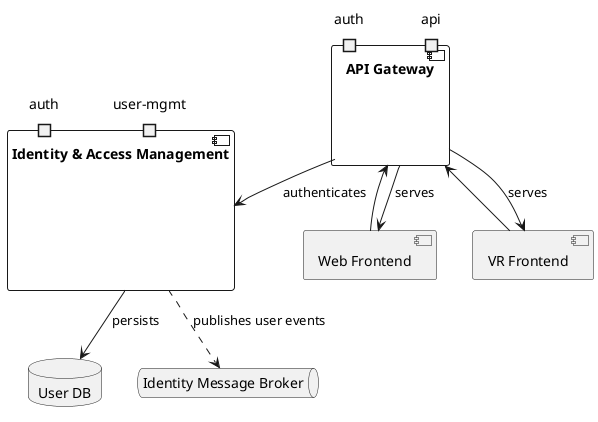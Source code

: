 @startuml Gateway and Identity Architecture

' Purpose: This diagram represents the security and access control layer of the system.
' It shows how the API Gateway manages all incoming requests and integrates with
' the Identity & Access Management service to ensure secure access to the platform.
' The architecture implements a robust authentication and authorization system,
' supporting both web and VR interfaces while maintaining centralized user management.

' External Systems
component "Web Frontend" as webUI
component "VR Frontend" as vrUI

' API Gateway
component "API Gateway" as gateway {
    port "auth" as gwAuth
    port "api" as gwApi
}

' Identity Services
component "Identity & Access Management" as iam {
    port "auth" as iamAuth
    port "user-mgmt" as iamUser
}

' Infrastructure Components
database "User DB" as userDB
queue "Identity Message Broker" as identityBroker

' Connections
gateway --> iam : "authenticates"
gateway --> webUI : "serves"
gateway --> vrUI : "serves"

iam --> userDB : "persists"
iam ..> identityBroker : "publishes user events"

webUI --> gateway
vrUI --> gateway

@enduml
